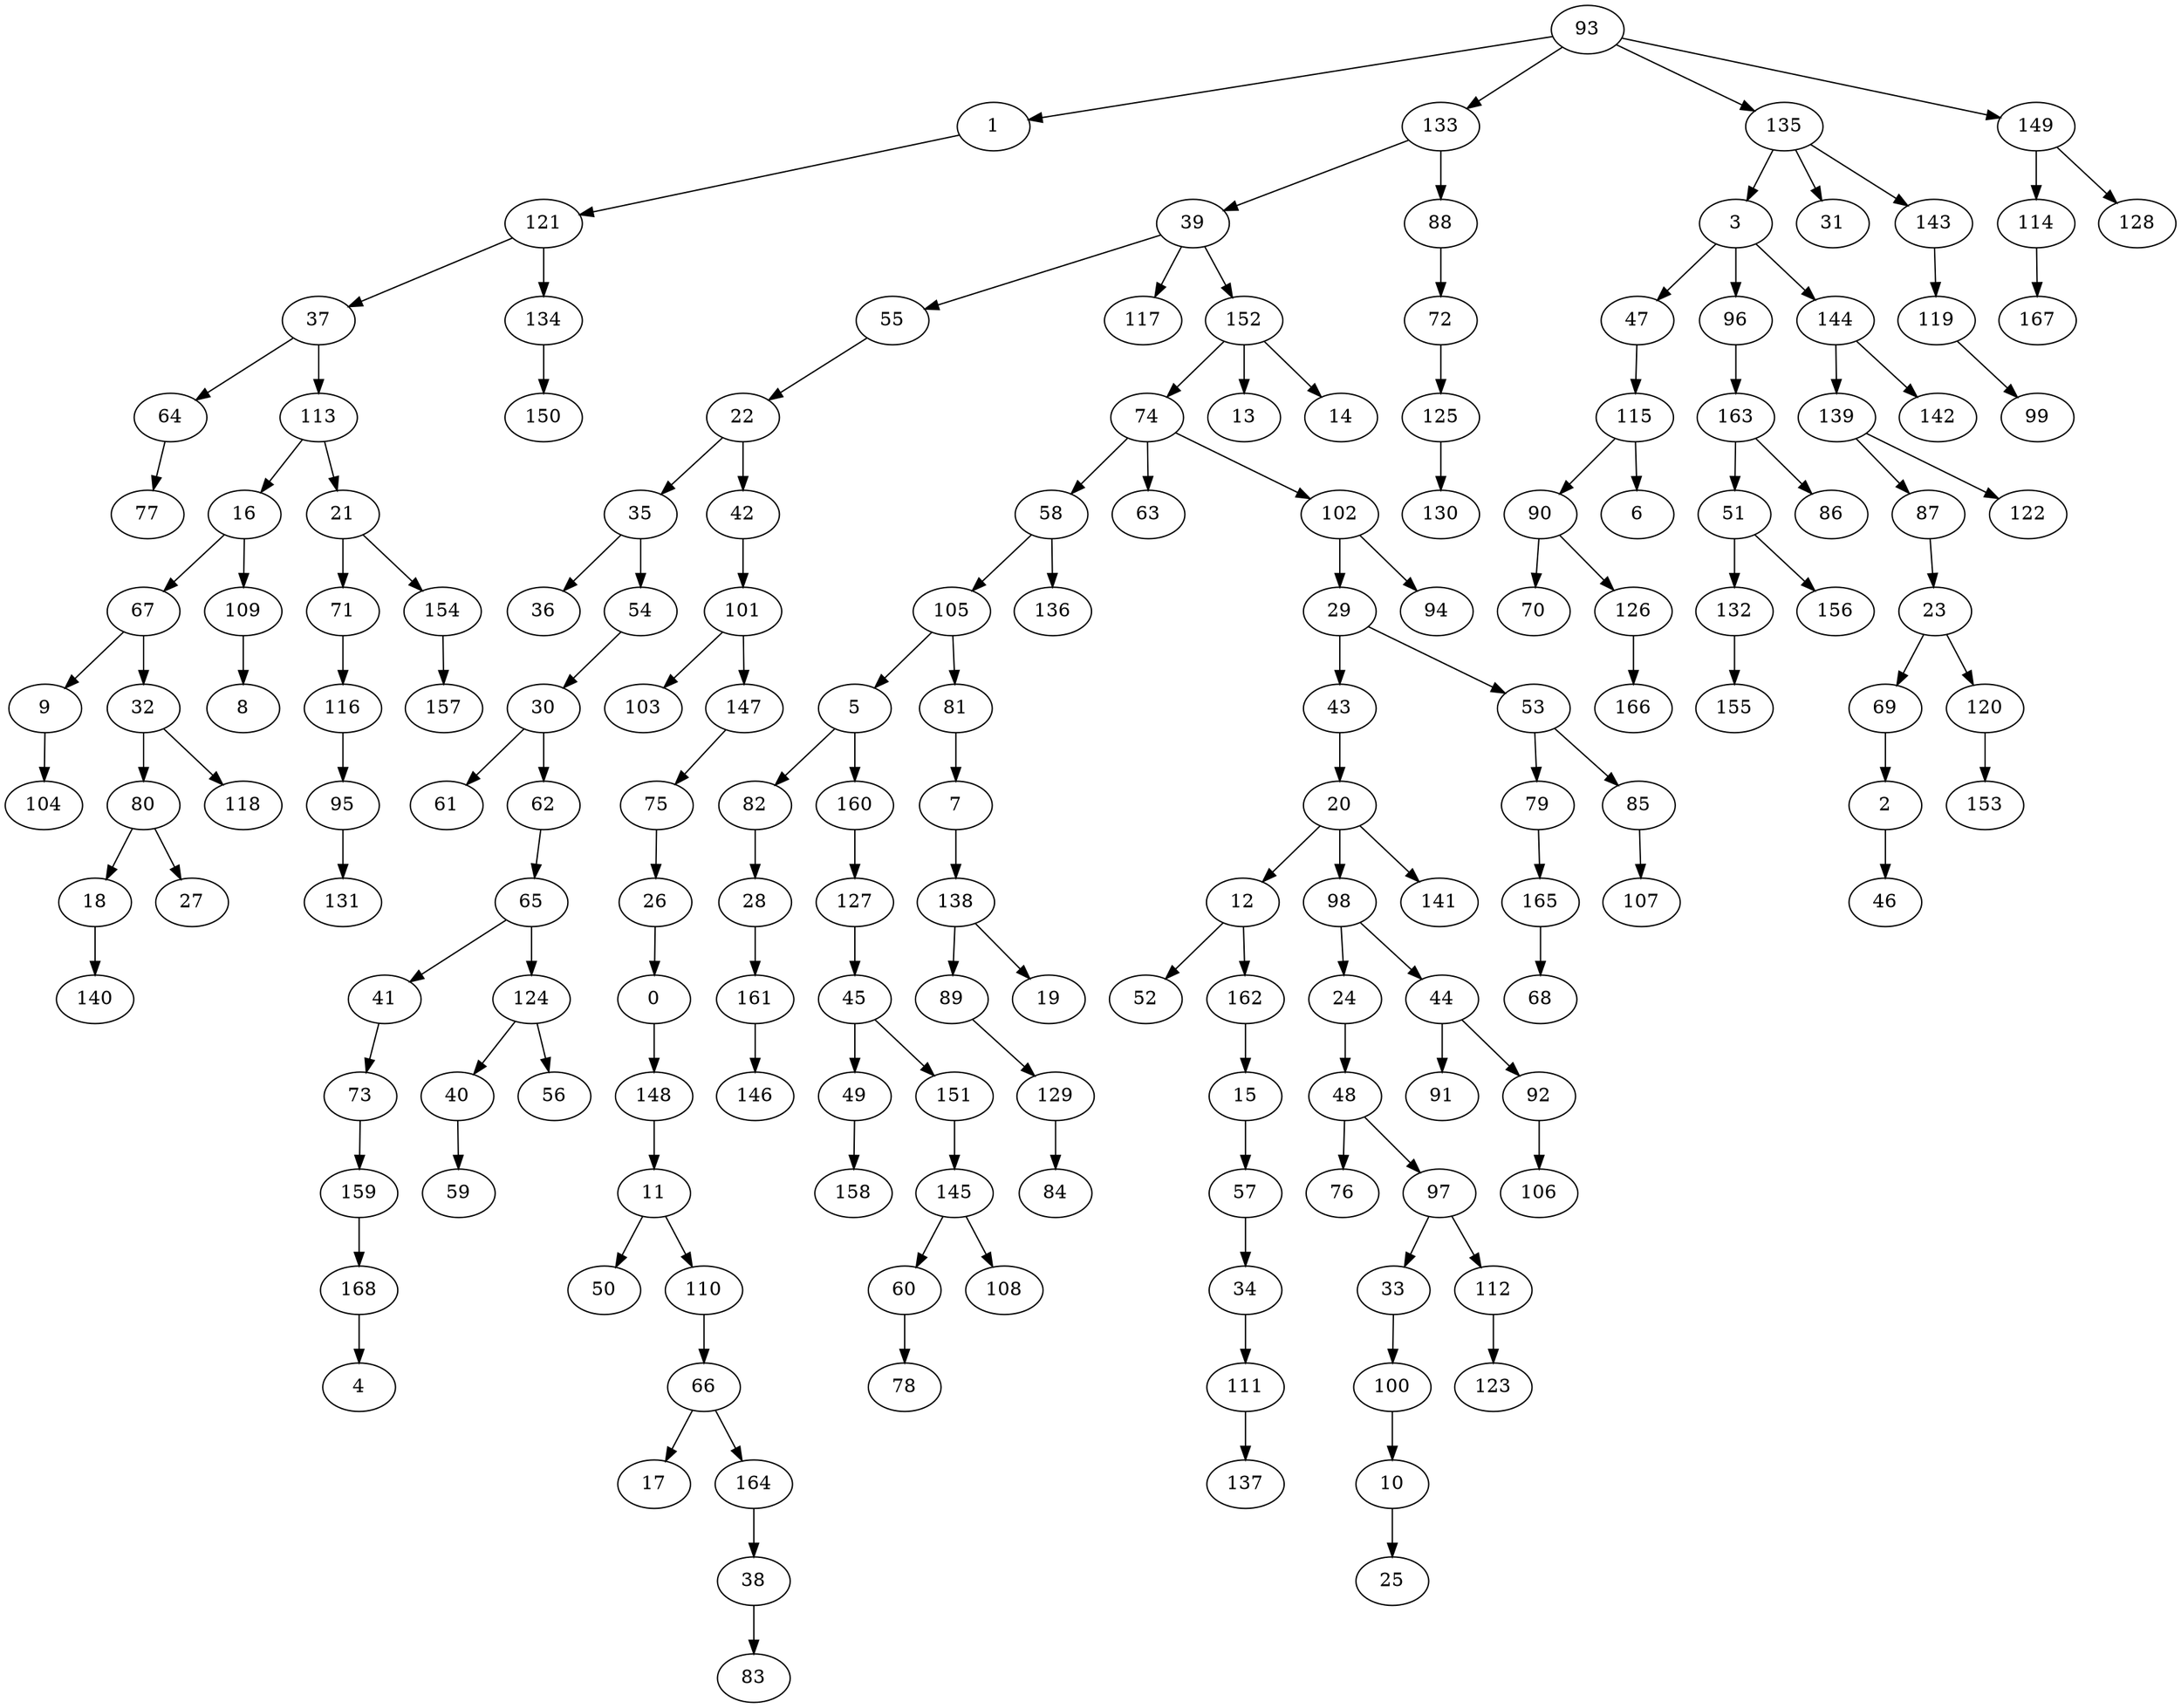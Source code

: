 strict digraph "" {
	0 -> 148;
	1 -> 121;
	2 -> 46;
	3 -> 47;
	3 -> 96;
	3 -> 144;
	5 -> 82;
	5 -> 160;
	7 -> 138;
	9 -> 104;
	10 -> 25;
	11 -> 50;
	11 -> 110;
	12 -> 52;
	12 -> 162;
	15 -> 57;
	16 -> 67;
	16 -> 109;
	18 -> 140;
	20 -> 12;
	20 -> 98;
	20 -> 141;
	21 -> 71;
	21 -> 154;
	22 -> 35;
	22 -> 42;
	23 -> 69;
	23 -> 120;
	24 -> 48;
	26 -> 0;
	28 -> 161;
	29 -> 43;
	29 -> 53;
	30 -> 61;
	30 -> 62;
	32 -> 80;
	32 -> 118;
	33 -> 100;
	34 -> 111;
	35 -> 36;
	35 -> 54;
	37 -> 64;
	37 -> 113;
	38 -> 83;
	39 -> 55;
	39 -> 117;
	39 -> 152;
	40 -> 59;
	41 -> 73;
	42 -> 101;
	43 -> 20;
	44 -> 91;
	44 -> 92;
	45 -> 49;
	45 -> 151;
	47 -> 115;
	48 -> 76;
	48 -> 97;
	49 -> 158;
	51 -> 132;
	51 -> 156;
	53 -> 79;
	53 -> 85;
	54 -> 30;
	55 -> 22;
	57 -> 34;
	58 -> 105;
	58 -> 136;
	60 -> 78;
	62 -> 65;
	64 -> 77;
	65 -> 41;
	65 -> 124;
	66 -> 17;
	66 -> 164;
	67 -> 9;
	67 -> 32;
	69 -> 2;
	71 -> 116;
	72 -> 125;
	73 -> 159;
	74 -> 58;
	74 -> 63;
	74 -> 102;
	75 -> 26;
	79 -> 165;
	80 -> 18;
	80 -> 27;
	81 -> 7;
	82 -> 28;
	85 -> 107;
	87 -> 23;
	88 -> 72;
	89 -> 129;
	90 -> 70;
	90 -> 126;
	92 -> 106;
	93 -> 1;
	93 -> 133;
	93 -> 135;
	93 -> 149;
	95 -> 131;
	96 -> 163;
	97 -> 33;
	97 -> 112;
	98 -> 24;
	98 -> 44;
	100 -> 10;
	101 -> 103;
	101 -> 147;
	102 -> 29;
	102 -> 94;
	105 -> 5;
	105 -> 81;
	109 -> 8;
	110 -> 66;
	111 -> 137;
	112 -> 123;
	113 -> 16;
	113 -> 21;
	114 -> 167;
	115 -> 6;
	115 -> 90;
	116 -> 95;
	119 -> 99;
	120 -> 153;
	121 -> 37;
	121 -> 134;
	124 -> 40;
	124 -> 56;
	125 -> 130;
	126 -> 166;
	127 -> 45;
	129 -> 84;
	132 -> 155;
	133 -> 39;
	133 -> 88;
	134 -> 150;
	135 -> 3;
	135 -> 31;
	135 -> 143;
	138 -> 19;
	138 -> 89;
	139 -> 87;
	139 -> 122;
	143 -> 119;
	144 -> 139;
	144 -> 142;
	145 -> 60;
	145 -> 108;
	147 -> 75;
	148 -> 11;
	149 -> 114;
	149 -> 128;
	151 -> 145;
	152 -> 13;
	152 -> 14;
	152 -> 74;
	154 -> 157;
	159 -> 168;
	160 -> 127;
	161 -> 146;
	162 -> 15;
	163 -> 51;
	163 -> 86;
	164 -> 38;
	165 -> 68;
	168 -> 4;
}
